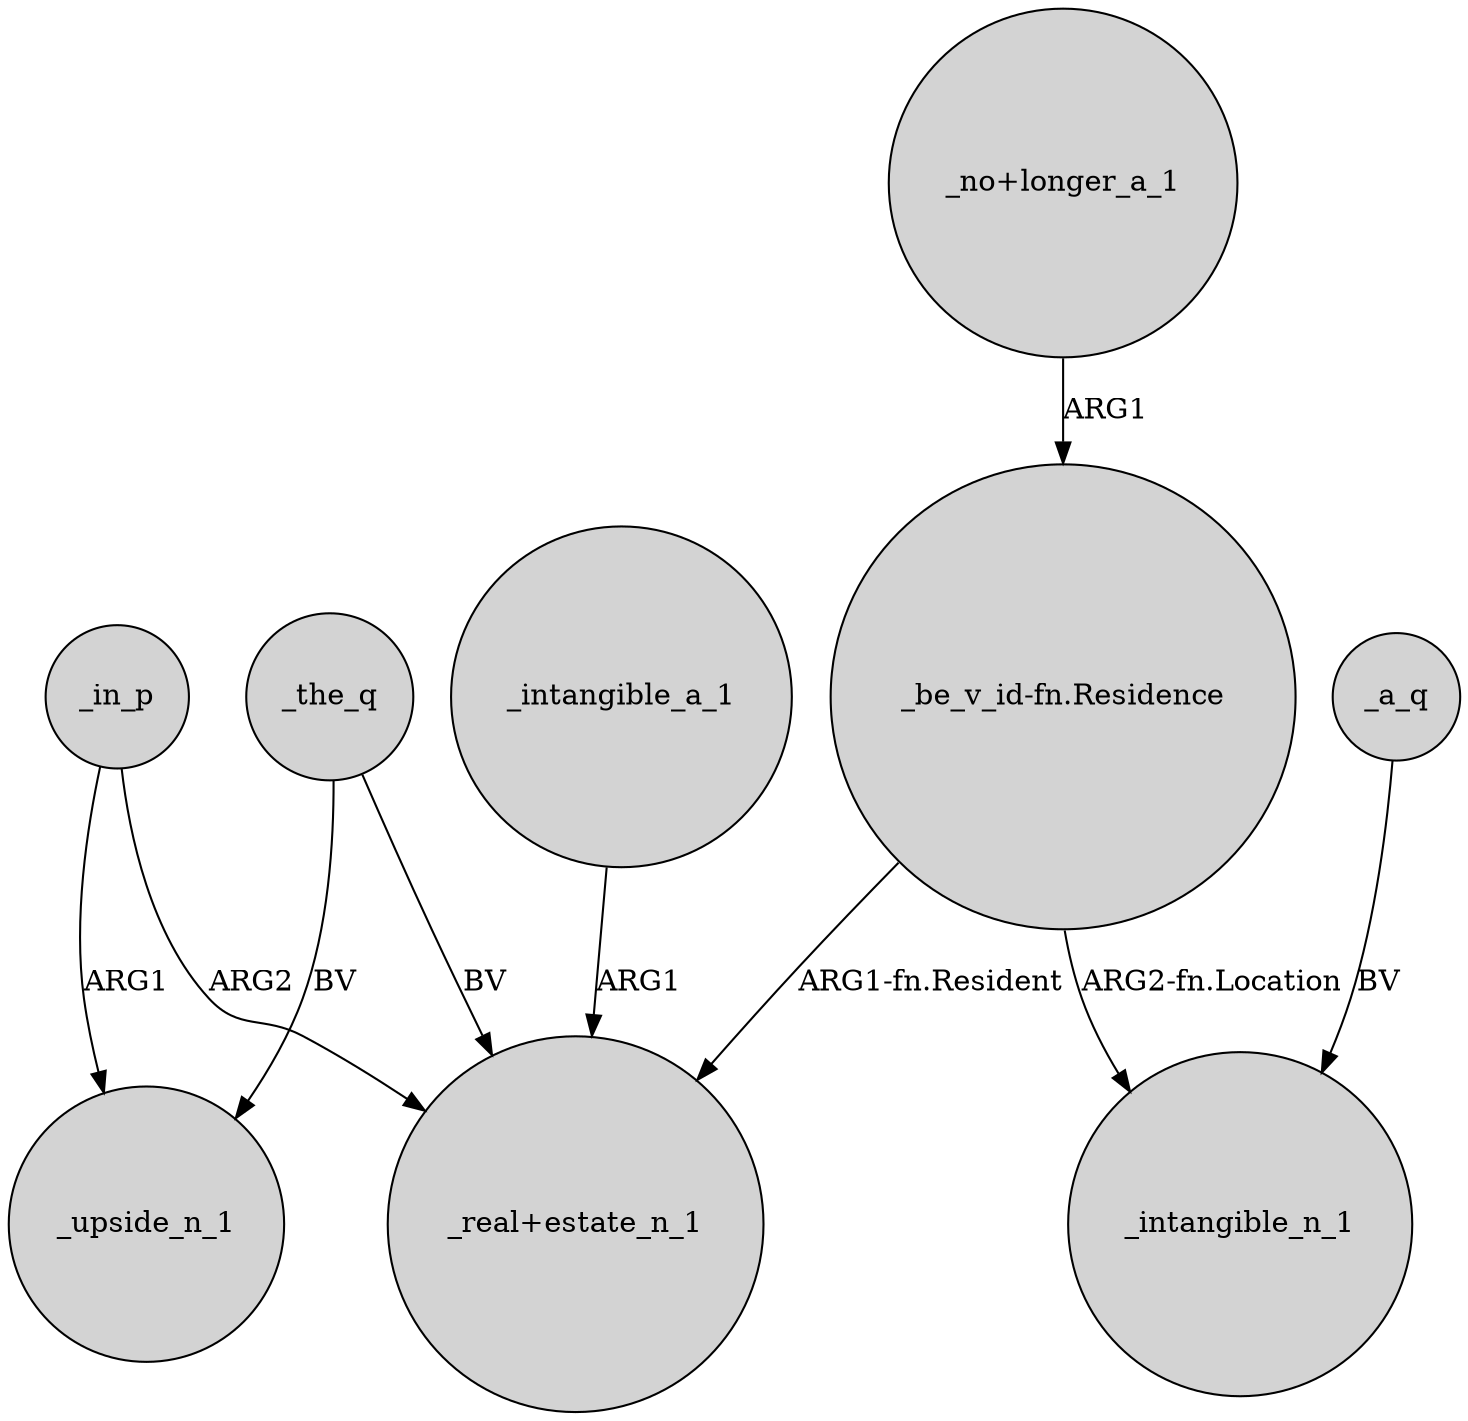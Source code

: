 digraph {
	node [shape=circle style=filled]
	_the_q -> "_real+estate_n_1" [label=BV]
	_in_p -> "_real+estate_n_1" [label=ARG2]
	_in_p -> _upside_n_1 [label=ARG1]
	"_be_v_id-fn.Residence" -> "_real+estate_n_1" [label="ARG1-fn.Resident"]
	_a_q -> _intangible_n_1 [label=BV]
	"_no+longer_a_1" -> "_be_v_id-fn.Residence" [label=ARG1]
	_the_q -> _upside_n_1 [label=BV]
	"_be_v_id-fn.Residence" -> _intangible_n_1 [label="ARG2-fn.Location"]
	_intangible_a_1 -> "_real+estate_n_1" [label=ARG1]
}
